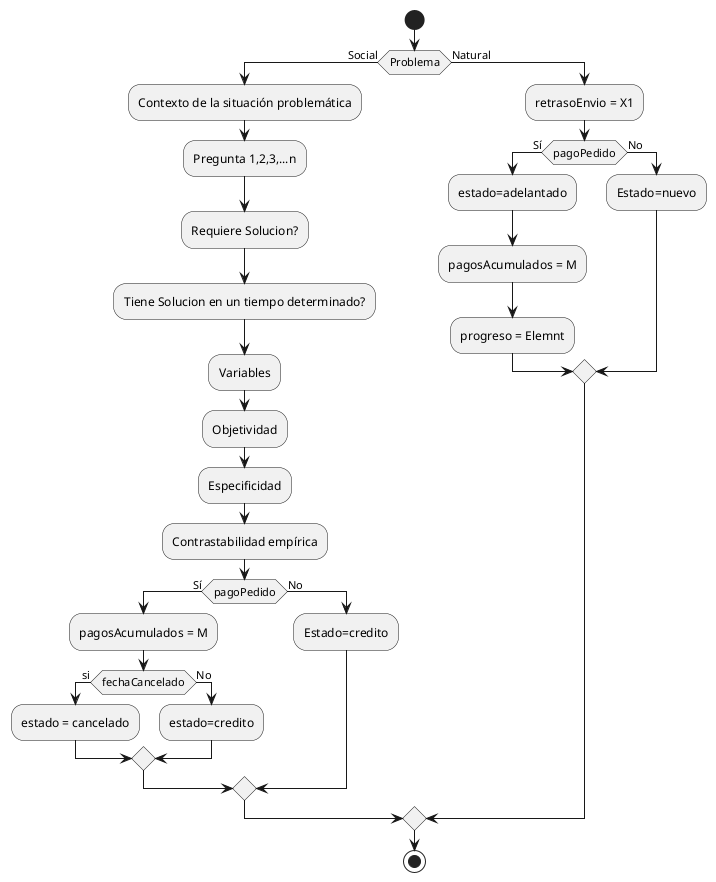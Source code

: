 @startuml Problema de Investigacion

start

if (Problema) then (Social) 
    
    :Contexto de la situación problemática;
    :Pregunta 1,2,3,...n;
    :Requiere Solucion?;
    :Tiene Solucion en un tiempo determinado?;
    :Variables;
    :Objetividad;
    :Especificidad;
    :Contrastabilidad empírica;
    if (pagoPedido) then (Sí)
        :pagosAcumulados = M;

        if(fechaCancelado) then (si)
            :estado = cancelado;
        else(No)
            :estado=credito;
        endif
    else (No)
        :Estado=credito;
    endif
else (Natural)
    :retrasoEnvio = X1;
    if (pagoPedido) then (Sí)
        :estado=adelantado; 
        :pagosAcumulados = M;
        :progreso = Elemnt;
    else (No)
        :Estado=nuevo;
        
    endif
endif
stop
@enduml